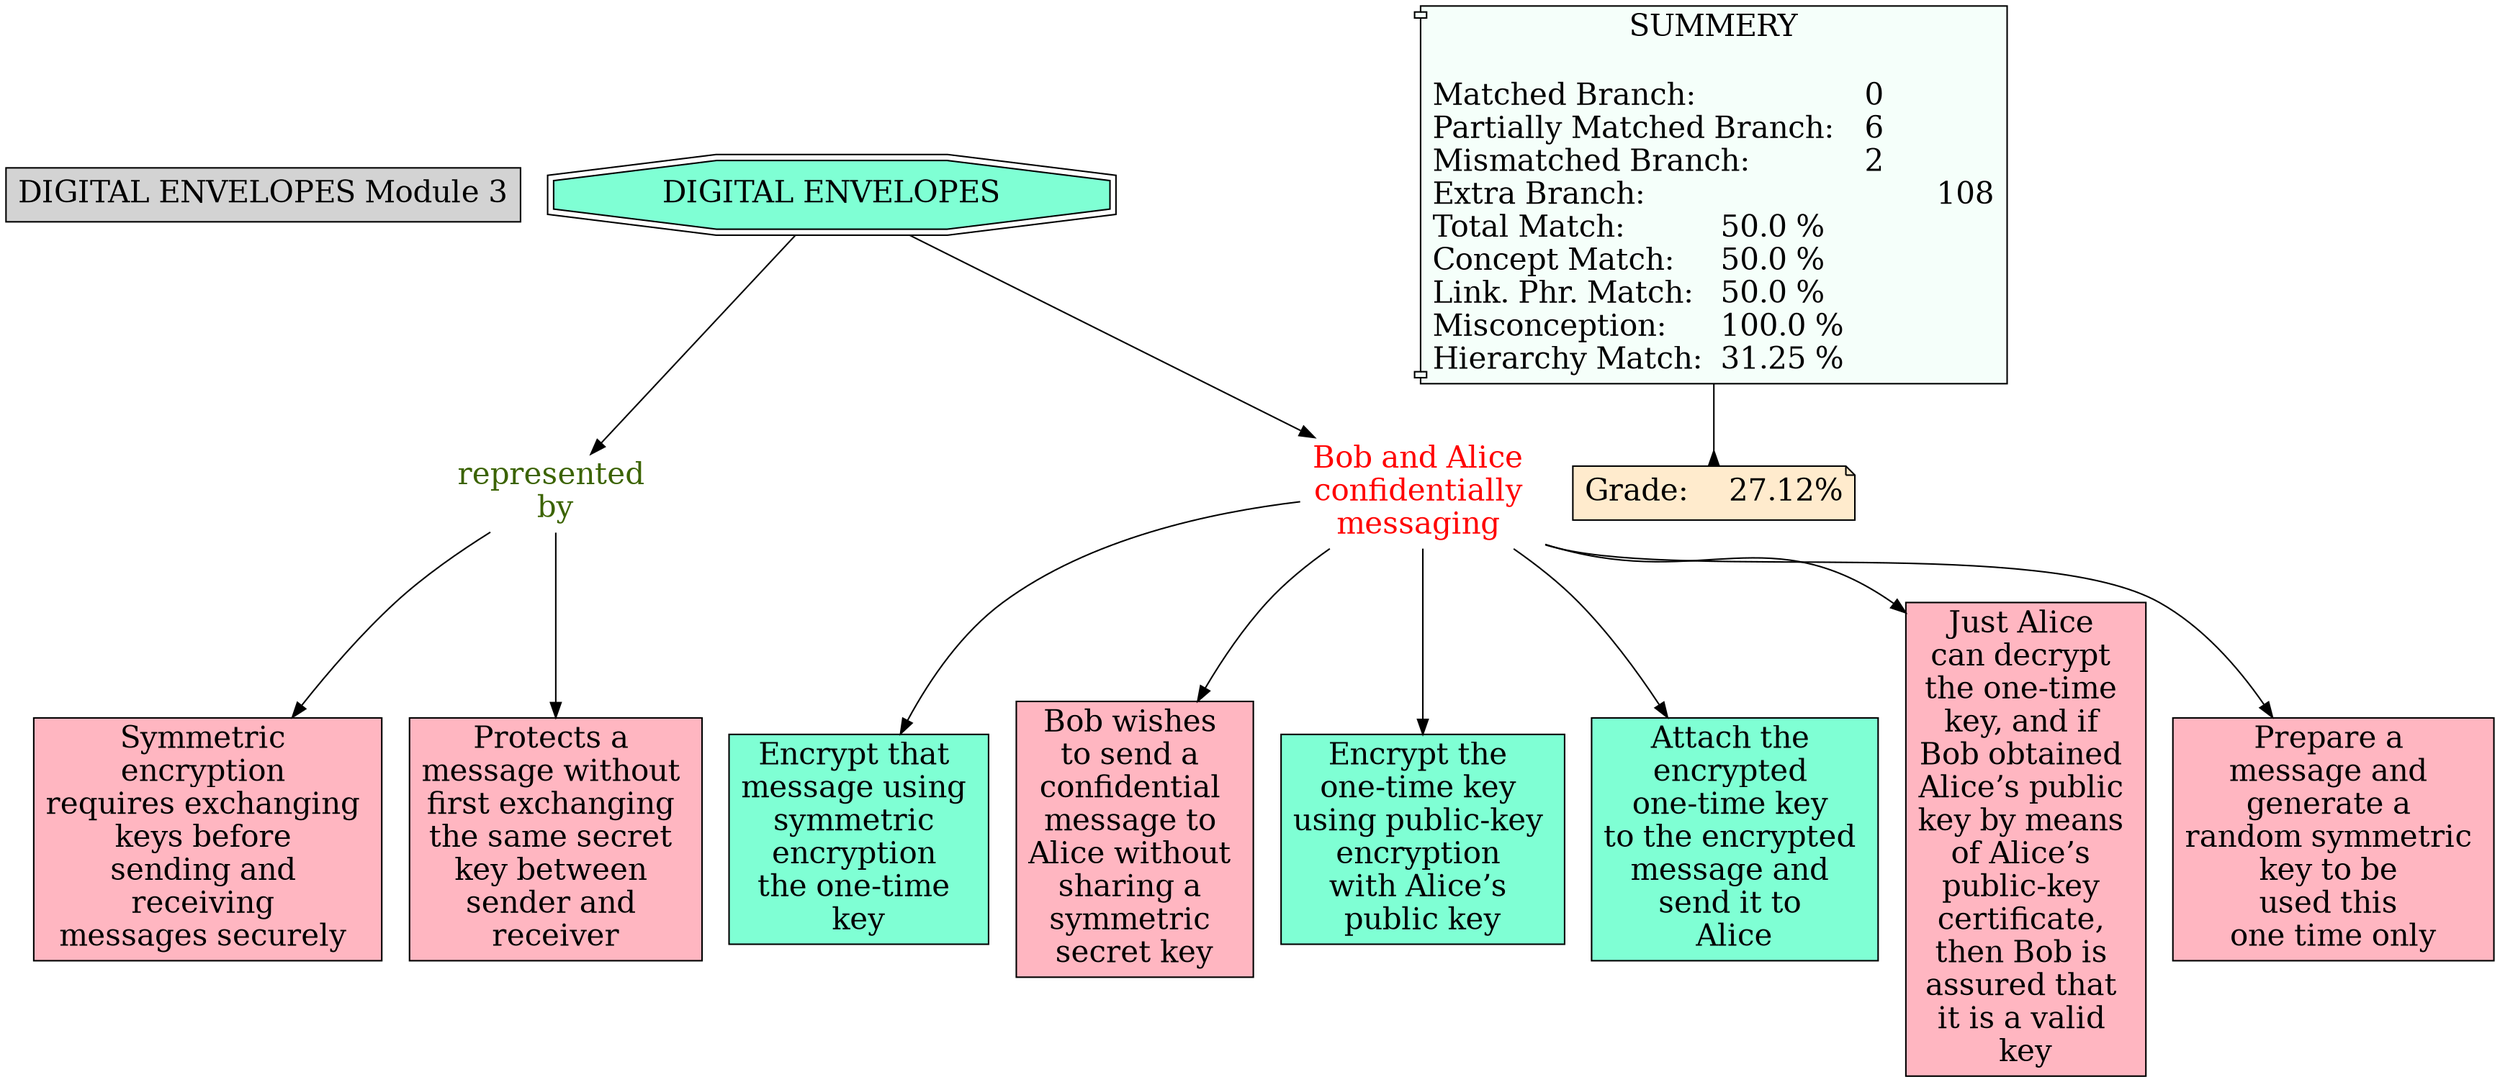 // The Round Table
digraph {
	"1S6343KZ1-1JBPCW1-1QM6" [label="DIGITAL ENVELOPES Module 3" Gsplines=true fontsize=20 shape=rect style=filled]
	"1S633XRNL-24BW40M-1PDY" [label="represented 
by" Gsplines=true fontcolor="#3B6300" fontsize=20 shape=none]
	"1S633XRNL-6SW8F9-1PBL" [label="Symmetric 
encryption 
requires exchanging 
keys before 
sending and 
receiving 
messages securely 
" Gsplines=true fillcolor="#FFB6C1" fontsize=20 shape=rect style=filled]
	"1S633XRNL-24BW40M-1PDY" -> "1S633XRNL-6SW8F9-1PBL" [constraint=true]
	"1S633XRNL-24BW40M-1PDY" [label="represented 
by" Gsplines=true fontcolor="#3B6300" fontsize=20 shape=none]
	"1S633XRNL-22R2SW0-1PBG" [label="Protects a 
message without 
first exchanging 
the same secret 
key between 
sender and 
receiver" Gsplines=true fillcolor="#FFB6C1" fontsize=20 shape=rect style=filled]
	"1S633XRNL-24BW40M-1PDY" -> "1S633XRNL-22R2SW0-1PBG" [constraint=true]
	"1S633XRNL-1F630MC-1PCL" [label="Bob and Alice 
confidentially 
messaging 
" Gsplines=true fontcolor=red fontsize=20 shape=none]
	"1S633XRNL-1GSQYQS-1PBZ" [label="Encrypt that 
message using 
symmetric 
encryption 
the one-time 
key" Gsplines=true fillcolor=aquamarine fontsize=20 shape=rect style=filled]
	"1S633XRNL-1F630MC-1PCL" -> "1S633XRNL-1GSQYQS-1PBZ" [constraint=true]
	"1S633XRNL-1F630MC-1PCL" [label="Bob and Alice 
confidentially 
messaging 
" Gsplines=true fontcolor=red fontsize=20 shape=none]
	"1S633XRNL-TN6C0M-1PBP" [label="Bob wishes 
to send a 
confidential 
message to 
Alice without 
sharing a 
symmetric 
secret key
" Gsplines=true fillcolor="#FFB6C1" fontsize=20 shape=rect style=filled]
	"1S633XRNL-1F630MC-1PCL" -> "1S633XRNL-TN6C0M-1PBP" [constraint=true]
	"1S633XRNL-1F630MC-1PCL" [label="Bob and Alice 
confidentially 
messaging 
" Gsplines=true fontcolor=red fontsize=20 shape=none]
	"1S633XRNL-1RT6Z4N-1PC2" [label="Encrypt the 
one-time key 
using public-key 
encryption 
with Alice’s 
public key
" Gsplines=true fillcolor=aquamarine fontsize=20 shape=rect style=filled]
	"1S633XRNL-1F630MC-1PCL" -> "1S633XRNL-1RT6Z4N-1PC2" [constraint=true]
	"1S633XRNL-1F630MC-1PCL" [label="Bob and Alice 
confidentially 
messaging 
" Gsplines=true fontcolor=red fontsize=20 shape=none]
	"1S633XRNL-9BJ8DG-1PC5" [label="Attach the 
encrypted 
one-time key 
to the encrypted 
message and 
send it to 
Alice" Gsplines=true fillcolor=aquamarine fontsize=20 shape=rect style=filled]
	"1S633XRNL-1F630MC-1PCL" -> "1S633XRNL-9BJ8DG-1PC5" [constraint=true]
	"1S633XRNL-1F630MC-1PCL" [label="Bob and Alice 
confidentially 
messaging 
" Gsplines=true fontcolor=red fontsize=20 shape=none]
	"1S633XRNL-23X5B4K-1PC8" [label="Just Alice 
can decrypt 
the one-time 
key, and if 
Bob obtained 
Alice’s public 
key by means 
of Alice’s 
public-key 
certificate, 
then Bob is 
assured that 
it is a valid 
key" Gsplines=true fillcolor="#FFB6C1" fontsize=20 shape=rect style=filled]
	"1S633XRNL-1F630MC-1PCL" -> "1S633XRNL-23X5B4K-1PC8" [constraint=true]
	"1S633XRNL-1F630MC-1PCL" [label="Bob and Alice 
confidentially 
messaging 
" Gsplines=true fontcolor=red fontsize=20 shape=none]
	"1S633XRNL-1KHTVY0-1PBS" [label="Prepare a 
message and 
generate a 
random symmetric 
key to be 
used this 
one time only
" Gsplines=true fillcolor="#FFB6C1" fontsize=20 shape=rect style=filled]
	"1S633XRNL-1F630MC-1PCL" -> "1S633XRNL-1KHTVY0-1PBS" [constraint=true]
	"1S633XRNL-208NNXF-1PBW" [label="DIGITAL ENVELOPES
" Gsplines=true fillcolor=aquamarine fontsize=20 shape=doubleoctagon style=filled]
	"1S633XRNL-24BW40M-1PDY" [label="represented 
by" Gsplines=true fontcolor="#3B6300" fontsize=20 shape=none]
	"1S633XRNL-208NNXF-1PBW" -> "1S633XRNL-24BW40M-1PDY" [constraint=true]
	"1S633XRNL-208NNXF-1PBW" [label="DIGITAL ENVELOPES
" Gsplines=true fillcolor=aquamarine fontsize=20 shape=doubleoctagon style=filled]
	"1S633XRNL-1F630MC-1PCL" [label="Bob and Alice 
confidentially 
messaging 
" Gsplines=true fontcolor=red fontsize=20 shape=none]
	"1S633XRNL-208NNXF-1PBW" -> "1S633XRNL-1F630MC-1PCL" [constraint=true]
	Stat [label="SUMMERY

Matched Branch:			0\lPartially Matched Branch:	6\lMismatched Branch:		2\lExtra Branch:				108\lTotal Match:		50.0 %\lConcept Match:	50.0 %\lLink. Phr. Match:	50.0 %\lMisconception:	100.0 %\lHierarchy Match:	31.25 %\l" Gsplines=true fillcolor="#F5FFFA" fontsize=20 shape=component style=filled]
	Grade [label="Grade:	27.12%" Gsplines=true fillcolor="#FFEBCD" fontsize=20 shape=note style=filled]
	Stat -> Grade [arrowhead=inv color=black constraint=true]
}
